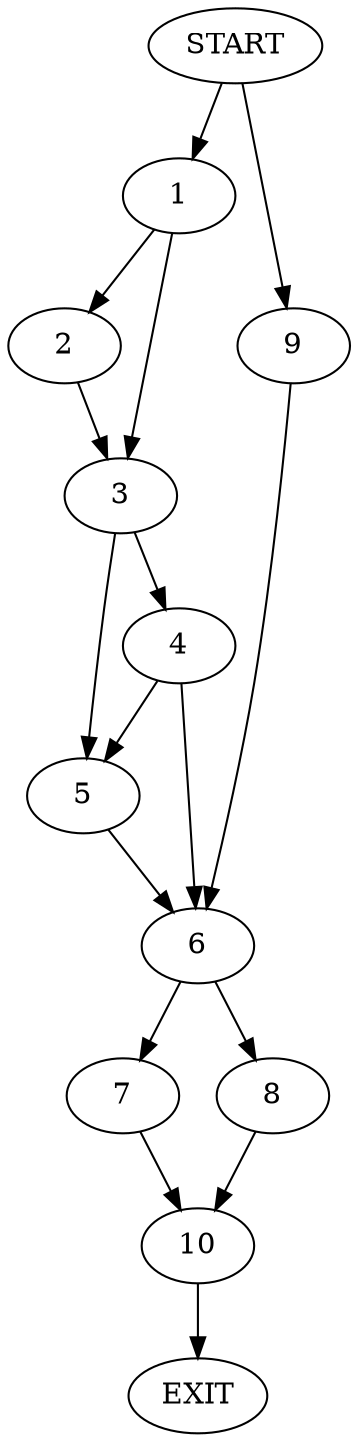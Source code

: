 digraph {
0 [label="START"]
11 [label="EXIT"]
0 -> 1
1 -> 2
1 -> 3
2 -> 3
3 -> 4
3 -> 5
4 -> 5
4 -> 6
5 -> 6
6 -> 7
6 -> 8
0 -> 9
9 -> 6
8 -> 10
7 -> 10
10 -> 11
}

